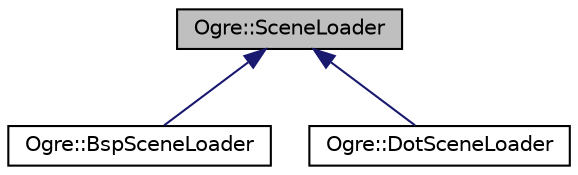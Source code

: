 digraph "Ogre::SceneLoader"
{
  bgcolor="transparent";
  edge [fontname="Helvetica",fontsize="10",labelfontname="Helvetica",labelfontsize="10"];
  node [fontname="Helvetica",fontsize="10",shape=record];
  Node0 [label="Ogre::SceneLoader",height=0.2,width=0.4,color="black", fillcolor="grey75", style="filled", fontcolor="black"];
  Node0 -> Node1 [dir="back",color="midnightblue",fontsize="10",style="solid",fontname="Helvetica"];
  Node1 [label="Ogre::BspSceneLoader",height=0.2,width=0.4,color="black",URL="$class_ogre_1_1_bsp_scene_loader.html",tooltip="Manages the locating and loading of BSP-based indoor levels. "];
  Node0 -> Node2 [dir="back",color="midnightblue",fontsize="10",style="solid",fontname="Helvetica"];
  Node2 [label="Ogre::DotSceneLoader",height=0.2,width=0.4,color="black",URL="$class_ogre_1_1_dot_scene_loader.html"];
}
